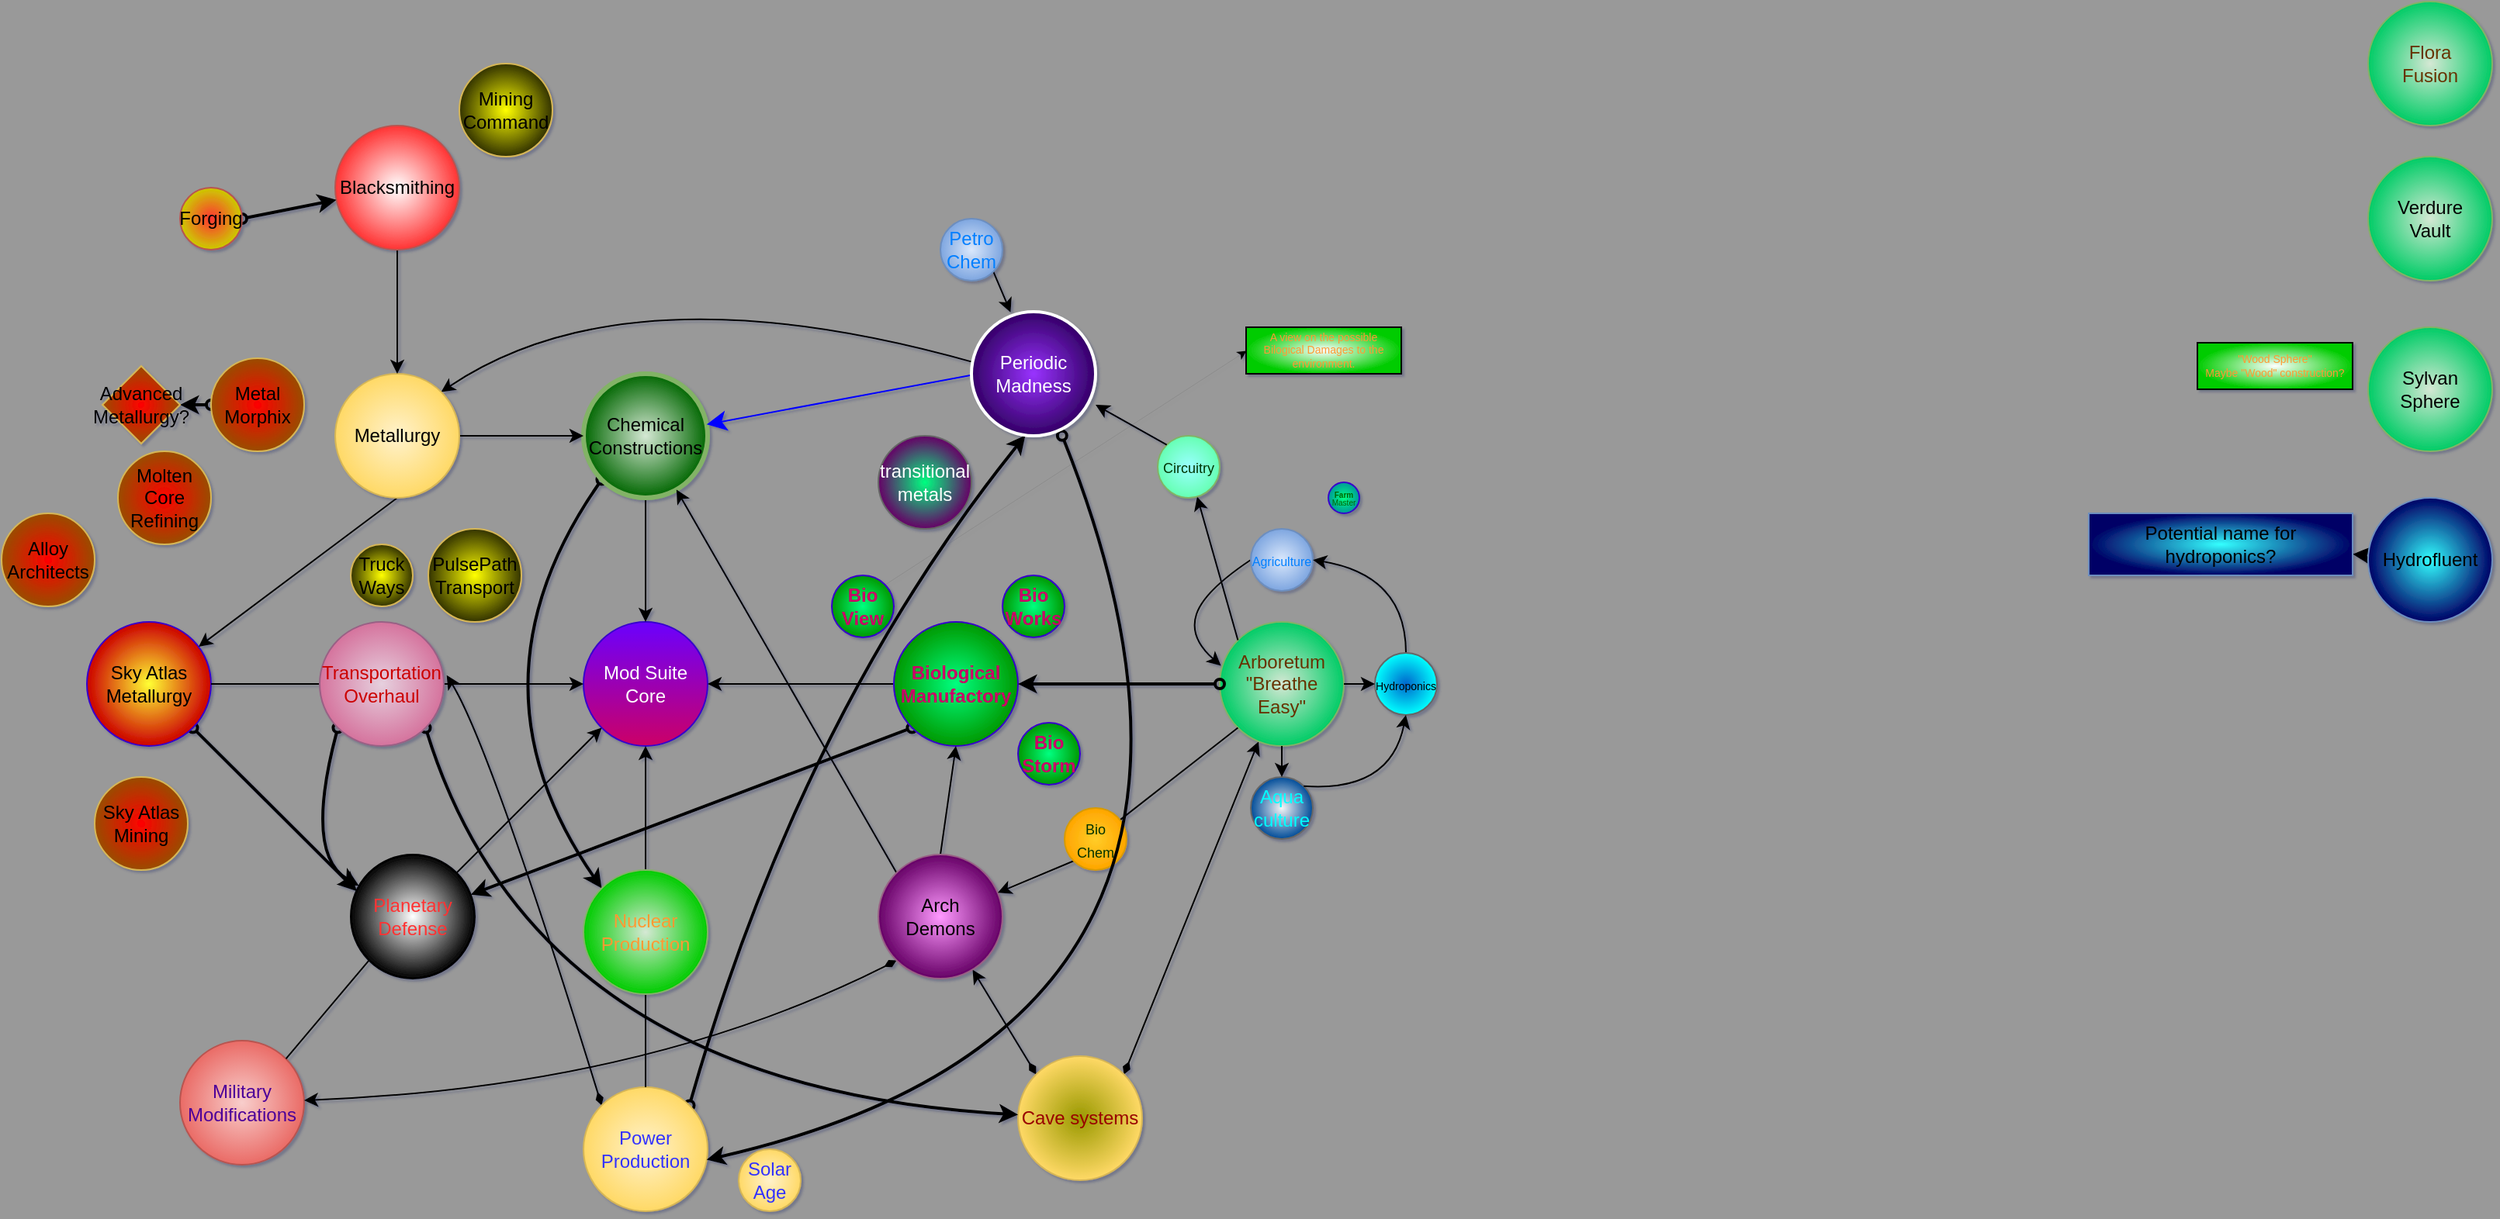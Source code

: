 <mxfile>
    <diagram id="1KCs2270RD2fHTfazo3g" name="Page-1">
        <mxGraphModel dx="1214" dy="611" grid="1" gridSize="10" guides="1" tooltips="1" connect="1" arrows="1" fold="1" page="1" pageScale="1" pageWidth="827" pageHeight="1169" background="#999999" math="0" shadow="1">
            <root>
                <mxCell id="0"/>
                <mxCell id="1" parent="0"/>
                <mxCell id="3" value="Mod Suite&lt;br&gt;Core" style="ellipse;whiteSpace=wrap;html=1;fillColor=#6a00ff;fontColor=#ffffff;strokeColor=#3700CC;gradientColor=#CC0066;" parent="1" vertex="1">
                    <mxGeometry x="400" y="520" width="80" height="80" as="geometry"/>
                </mxCell>
                <mxCell id="26" style="edgeStyle=none;html=1;exitX=0;exitY=0.5;exitDx=0;exitDy=0;entryX=1;entryY=0.5;entryDx=0;entryDy=0;fontColor=#000000;" parent="1" source="4" target="3" edge="1">
                    <mxGeometry relative="1" as="geometry"/>
                </mxCell>
                <mxCell id="78" style="edgeStyle=none;curved=1;jumpStyle=arc;html=1;exitX=0;exitY=1;exitDx=0;exitDy=0;strokeWidth=2;fontSize=7;fontColor=#FF3333;startArrow=oval;startFill=0;targetPerimeterSpacing=0;" parent="1" source="4" target="13" edge="1">
                    <mxGeometry relative="1" as="geometry"/>
                </mxCell>
                <mxCell id="4" value="&lt;font color=&quot;#cc0066&quot;&gt;&lt;b&gt;Biological&lt;br&gt;Manufactory&lt;/b&gt;&lt;/font&gt;" style="ellipse;whiteSpace=wrap;html=1;fillColor=#00FF80;fontColor=#ffffff;strokeColor=#3700CC;gradientColor=#009900;gradientDirection=radial;" parent="1" vertex="1">
                    <mxGeometry x="600" y="520" width="80" height="80" as="geometry"/>
                </mxCell>
                <mxCell id="25" style="edgeStyle=none;html=1;exitX=0.5;exitY=1;exitDx=0;exitDy=0;entryX=0.5;entryY=0;entryDx=0;entryDy=0;fontColor=#000000;" parent="1" source="6" target="3" edge="1">
                    <mxGeometry relative="1" as="geometry"/>
                </mxCell>
                <mxCell id="82" style="edgeStyle=none;curved=1;jumpStyle=arc;html=1;exitX=0;exitY=1;exitDx=0;exitDy=0;entryX=0;entryY=0;entryDx=0;entryDy=0;strokeWidth=2;fontSize=7;fontColor=#FF9933;startArrow=oval;startFill=0;targetPerimeterSpacing=0;" parent="1" source="6" target="11" edge="1">
                    <mxGeometry relative="1" as="geometry">
                        <Array as="points">
                            <mxPoint x="320" y="560"/>
                        </Array>
                    </mxGeometry>
                </mxCell>
                <mxCell id="6" value="Chemical Constructions" style="ellipse;whiteSpace=wrap;html=1;fillColor=#d5e8d4;strokeColor=#82b366;gradientColor=#006600;gradientDirection=radial;strokeWidth=3;" parent="1" vertex="1">
                    <mxGeometry x="400" y="360" width="80" height="80" as="geometry"/>
                </mxCell>
                <mxCell id="24" style="edgeStyle=none;html=1;exitX=1;exitY=0.5;exitDx=0;exitDy=0;entryX=0;entryY=0.5;entryDx=0;entryDy=0;fontColor=#000000;startArrow=none;" parent="1" source="9" target="3" edge="1">
                    <mxGeometry relative="1" as="geometry"/>
                </mxCell>
                <mxCell id="77" style="edgeStyle=none;curved=1;jumpStyle=arc;html=1;exitX=1;exitY=1;exitDx=0;exitDy=0;entryX=0.05;entryY=0.295;entryDx=0;entryDy=0;entryPerimeter=0;strokeWidth=2;fontSize=7;fontColor=#FF3333;startArrow=oval;startFill=0;targetPerimeterSpacing=0;" parent="1" source="8" target="13" edge="1">
                    <mxGeometry relative="1" as="geometry"/>
                </mxCell>
                <mxCell id="8" value="Sky Atlas&lt;br&gt;Metallurgy" style="ellipse;whiteSpace=wrap;html=1;fillColor=#FFFF33;fontColor=#000000;strokeColor=#3700CC;gradientColor=#CC0000;gradientDirection=radial;" parent="1" vertex="1">
                    <mxGeometry x="80" y="520" width="80" height="80" as="geometry"/>
                </mxCell>
                <mxCell id="27" style="edgeStyle=none;html=1;exitX=0.5;exitY=0;exitDx=0;exitDy=0;entryX=0.5;entryY=1;entryDx=0;entryDy=0;fontColor=#000000;startArrow=none;" parent="1" source="11" target="3" edge="1">
                    <mxGeometry relative="1" as="geometry"/>
                </mxCell>
                <mxCell id="72" style="edgeStyle=none;curved=1;jumpStyle=arc;html=1;exitX=0;exitY=0;exitDx=0;exitDy=0;entryX=1.023;entryY=0.43;entryDx=0;entryDy=0;fontSize=7;fontColor=#CC0000;startArrow=diamondThin;startFill=1;entryPerimeter=0;" parent="1" source="10" target="9" edge="1">
                    <mxGeometry relative="1" as="geometry">
                        <Array as="points">
                            <mxPoint x="340" y="600"/>
                        </Array>
                    </mxGeometry>
                </mxCell>
                <mxCell id="79" style="edgeStyle=none;curved=1;jumpStyle=arc;html=1;exitX=1;exitY=0;exitDx=0;exitDy=0;entryX=0.457;entryY=0.825;entryDx=0;entryDy=0;entryPerimeter=0;strokeWidth=2;fontSize=7;fontColor=#FF3333;startArrow=oval;startFill=0;targetPerimeterSpacing=0;" parent="1" source="10" target="17" edge="1">
                    <mxGeometry relative="1" as="geometry">
                        <Array as="points">
                            <mxPoint x="540" y="580"/>
                        </Array>
                    </mxGeometry>
                </mxCell>
                <mxCell id="10" value="&lt;font color=&quot;#3333ff&quot;&gt;Power Production&lt;/font&gt;" style="ellipse;whiteSpace=wrap;html=1;fillColor=#fff2cc;strokeColor=#d6b656;gradientColor=#ffd966;gradientDirection=radial;" parent="1" vertex="1">
                    <mxGeometry x="400" y="820" width="80" height="80" as="geometry"/>
                </mxCell>
                <mxCell id="51" style="edgeStyle=none;curved=1;jumpStyle=arc;html=1;exitX=1;exitY=0;exitDx=0;exitDy=0;entryX=0;entryY=1;entryDx=0;entryDy=0;fontSize=7;fontColor=#4C0099;startArrow=none;" parent="1" source="13" target="3" edge="1">
                    <mxGeometry relative="1" as="geometry"/>
                </mxCell>
                <mxCell id="12" value="&lt;font color=&quot;#4c0099&quot;&gt;Military&lt;br&gt;Modifications&lt;/font&gt;" style="ellipse;whiteSpace=wrap;html=1;fillColor=#f8cecc;strokeColor=#b85450;gradientColor=#ea6b66;gradientDirection=radial;" parent="1" vertex="1">
                    <mxGeometry x="140" y="790" width="80" height="80" as="geometry"/>
                </mxCell>
                <mxCell id="48" style="edgeStyle=none;curved=1;jumpStyle=arc;html=1;exitX=0;exitY=0;exitDx=0;exitDy=0;fontSize=7;fontColor=#3333FF;" parent="1" source="15" target="6" edge="1">
                    <mxGeometry relative="1" as="geometry">
                        <mxPoint x="460" y="450" as="targetPoint"/>
                    </mxGeometry>
                </mxCell>
                <mxCell id="49" style="edgeStyle=none;curved=1;jumpStyle=arc;html=1;exitX=0.5;exitY=0;exitDx=0;exitDy=0;entryX=0.5;entryY=1;entryDx=0;entryDy=0;fontSize=7;fontColor=#CC0066;" parent="1" source="15" target="4" edge="1">
                    <mxGeometry relative="1" as="geometry"/>
                </mxCell>
                <mxCell id="67" style="edgeStyle=none;curved=1;jumpStyle=arc;html=1;exitX=0;exitY=1;exitDx=0;exitDy=0;fontSize=7;fontColor=#4C0099;startArrow=diamondThin;startFill=1;" parent="1" source="15" target="12" edge="1">
                    <mxGeometry relative="1" as="geometry">
                        <Array as="points">
                            <mxPoint x="440" y="820"/>
                        </Array>
                    </mxGeometry>
                </mxCell>
                <mxCell id="69" style="edgeStyle=none;curved=1;jumpStyle=arc;html=1;exitX=0;exitY=0;exitDx=0;exitDy=0;fontSize=7;fontColor=#990000;startArrow=diamondThin;startFill=1;" parent="1" source="16" target="15" edge="1">
                    <mxGeometry relative="1" as="geometry">
                        <mxPoint x="660" y="790" as="targetPoint"/>
                    </mxGeometry>
                </mxCell>
                <mxCell id="70" style="edgeStyle=none;curved=1;jumpStyle=arc;html=1;exitX=1;exitY=0;exitDx=0;exitDy=0;fontSize=7;fontColor=#990000;startArrow=diamondThin;startFill=1;" parent="1" source="16" target="5" edge="1">
                    <mxGeometry relative="1" as="geometry"/>
                </mxCell>
                <mxCell id="16" value="&lt;font color=&quot;#990000&quot;&gt;Cave systems&lt;/font&gt;" style="ellipse;whiteSpace=wrap;html=1;fillColor=#999900;strokeColor=#d6b656;gradientColor=#ffd966;gradientDirection=radial;" parent="1" vertex="1">
                    <mxGeometry x="680" y="800" width="80" height="80" as="geometry"/>
                </mxCell>
                <mxCell id="29" value="" style="edgeStyle=none;html=1;fontColor=#000000;exitX=0.172;exitY=0.507;exitDx=0;exitDy=0;exitPerimeter=0;fillColor=#dae8fc;gradientColor=#7ea6e0;strokeColor=#0000FF;endSize=10;startSize=10;jumpSize=12;jumpStyle=gap;curved=1;" parent="1" source="17" target="6" edge="1">
                    <mxGeometry relative="1" as="geometry"/>
                </mxCell>
                <mxCell id="33" style="edgeStyle=none;html=1;exitX=0.189;exitY=0.441;exitDx=0;exitDy=0;entryX=1;entryY=0;entryDx=0;entryDy=0;fontColor=#007FFF;jumpStyle=arc;curved=1;exitPerimeter=0;" parent="1" source="17" target="18" edge="1">
                    <mxGeometry relative="1" as="geometry">
                        <Array as="points">
                            <mxPoint x="430" y="290"/>
                        </Array>
                    </mxGeometry>
                </mxCell>
                <mxCell id="23" style="edgeStyle=none;html=1;exitX=0.5;exitY=1;exitDx=0;exitDy=0;fontColor=#000000;" parent="1" source="18" target="8" edge="1">
                    <mxGeometry relative="1" as="geometry"/>
                </mxCell>
                <mxCell id="28" style="edgeStyle=none;html=1;exitX=1;exitY=0.5;exitDx=0;exitDy=0;fontColor=#000000;" parent="1" source="18" target="6" edge="1">
                    <mxGeometry relative="1" as="geometry"/>
                </mxCell>
                <mxCell id="18" value="Metallurgy" style="ellipse;whiteSpace=wrap;html=1;gradientDirection=radial;fillColor=#fff2cc;strokeColor=#d6b656;gradientColor=#ffd966;fontColor=#000000;" parent="1" vertex="1">
                    <mxGeometry x="240" y="360" width="80" height="80" as="geometry"/>
                </mxCell>
                <mxCell id="22" style="edgeStyle=none;html=1;exitX=0.5;exitY=1;exitDx=0;exitDy=0;fontColor=#000000;" parent="1" source="20" target="18" edge="1">
                    <mxGeometry relative="1" as="geometry"/>
                </mxCell>
                <mxCell id="20" value="Blacksmithing" style="ellipse;whiteSpace=wrap;html=1;fillColor=default;strokeColor=#b85450;gradientColor=#FF3333;gradientDirection=radial;" parent="1" vertex="1">
                    <mxGeometry x="240" y="200" width="80" height="80" as="geometry"/>
                </mxCell>
                <mxCell id="80" style="edgeStyle=none;curved=1;jumpStyle=arc;html=1;exitX=1;exitY=0.5;exitDx=0;exitDy=0;strokeWidth=2;fontSize=7;fontColor=#FF3333;startArrow=oval;startFill=0;targetPerimeterSpacing=0;" parent="1" source="45" target="20" edge="1">
                    <mxGeometry relative="1" as="geometry"/>
                </mxCell>
                <mxCell id="45" value="&lt;font color=&quot;#000000&quot;&gt;Forging&lt;/font&gt;" style="ellipse;whiteSpace=wrap;html=1;aspect=fixed;fillColor=#FF3333;gradientColor=#CCCC00;strokeColor=#b85450;gradientDirection=radial;" parent="1" vertex="1">
                    <mxGeometry x="140" y="240" width="40" height="40" as="geometry"/>
                </mxCell>
                <mxCell id="47" value="" style="group" parent="1" vertex="1" connectable="0">
                    <mxGeometry x="790" y="460" width="160" height="200" as="geometry"/>
                </mxCell>
                <mxCell id="5" value="&lt;font color=&quot;#663300&quot;&gt;Arboretum&lt;br&gt;&quot;Breathe&lt;br&gt;Easy&quot;&lt;br&gt;&lt;/font&gt;" style="ellipse;whiteSpace=wrap;html=1;fillColor=#d5e8d4;strokeColor=#82b366;gradientColor=#00CC66;gradientDirection=radial;" parent="47" vertex="1">
                    <mxGeometry x="20" y="60" width="80" height="80" as="geometry"/>
                </mxCell>
                <mxCell id="44" style="edgeStyle=none;curved=1;jumpStyle=arc;html=1;exitX=0;exitY=0.5;exitDx=0;exitDy=0;fontSize=7;fontColor=#000000;entryX=0.01;entryY=0.353;entryDx=0;entryDy=0;entryPerimeter=0;" parent="47" source="37" target="5" edge="1">
                    <mxGeometry relative="1" as="geometry">
                        <mxPoint x="10" y="90" as="targetPoint"/>
                        <Array as="points">
                            <mxPoint x="10" y="40"/>
                            <mxPoint y="70"/>
                        </Array>
                    </mxGeometry>
                </mxCell>
                <mxCell id="37" value="&lt;font style=&quot;font-size: 8px;&quot; color=&quot;#007fff&quot;&gt;Agriculture&lt;/font&gt;" style="ellipse;whiteSpace=wrap;html=1;aspect=fixed;fillColor=#dae8fc;gradientColor=#7ea6e0;strokeColor=#6c8ebf;gradientDirection=radial;" parent="47" vertex="1">
                    <mxGeometry x="40" width="40" height="40" as="geometry"/>
                </mxCell>
                <mxCell id="38" value="&lt;font color=&quot;#00ffff&quot;&gt;Aqua&lt;br&gt;culture&lt;/font&gt;" style="ellipse;whiteSpace=wrap;html=1;aspect=fixed;fillColor=#f5f5f5;gradientColor=#004C99;strokeColor=#666666;gradientDirection=radial;" parent="47" vertex="1">
                    <mxGeometry x="40" y="160" width="40" height="40" as="geometry"/>
                </mxCell>
                <mxCell id="42" style="edgeStyle=none;curved=1;jumpStyle=arc;html=1;exitX=0.5;exitY=1;exitDx=0;exitDy=0;entryX=0.5;entryY=0;entryDx=0;entryDy=0;fontSize=7;fontColor=#000000;" parent="47" source="5" target="38" edge="1">
                    <mxGeometry relative="1" as="geometry"/>
                </mxCell>
                <mxCell id="43" style="edgeStyle=none;curved=1;jumpStyle=arc;html=1;exitX=0.5;exitY=0;exitDx=0;exitDy=0;fontSize=7;fontColor=#000000;entryX=1;entryY=0.5;entryDx=0;entryDy=0;" parent="47" source="39" target="37" edge="1">
                    <mxGeometry relative="1" as="geometry">
                        <Array as="points">
                            <mxPoint x="140" y="30"/>
                        </Array>
                    </mxGeometry>
                </mxCell>
                <mxCell id="39" value="&lt;font color=&quot;#000000&quot; style=&quot;font-size: 7px;&quot;&gt;Hydroponics&lt;/font&gt;" style="ellipse;whiteSpace=wrap;html=1;aspect=fixed;fillColor=#0066CC;gradientColor=#00FFFF;strokeColor=#666666;gradientDirection=radial;" parent="47" vertex="1">
                    <mxGeometry x="120" y="80" width="40" height="40" as="geometry"/>
                </mxCell>
                <mxCell id="41" style="edgeStyle=none;curved=1;jumpStyle=arc;html=1;exitX=1;exitY=0.5;exitDx=0;exitDy=0;fontSize=7;fontColor=#000000;" parent="47" source="5" target="39" edge="1">
                    <mxGeometry relative="1" as="geometry"/>
                </mxCell>
                <mxCell id="40" style="edgeStyle=none;curved=1;jumpStyle=arc;html=1;exitX=1;exitY=0;exitDx=0;exitDy=0;fontSize=7;fontColor=#000000;entryX=0.5;entryY=1;entryDx=0;entryDy=0;" parent="47" source="38" target="39" edge="1">
                    <mxGeometry relative="1" as="geometry">
                        <mxPoint x="150" y="130" as="targetPoint"/>
                        <Array as="points">
                            <mxPoint x="130" y="170"/>
                        </Array>
                    </mxGeometry>
                </mxCell>
                <mxCell id="63" value="" style="edgeStyle=none;curved=1;jumpStyle=arc;html=1;exitX=0;exitY=1;exitDx=0;exitDy=0;fontSize=7;fontColor=#CC0066;endArrow=none;" parent="1" source="5" target="62" edge="1">
                    <mxGeometry relative="1" as="geometry">
                        <mxPoint x="731.716" y="588.284" as="sourcePoint"/>
                        <mxPoint x="628.284" y="691.716" as="targetPoint"/>
                    </mxGeometry>
                </mxCell>
                <mxCell id="68" value="" style="group" parent="1" vertex="1" connectable="0">
                    <mxGeometry x="590" y="640" width="160" height="110" as="geometry"/>
                </mxCell>
                <mxCell id="15" value="Arch&lt;br&gt;Demons" style="ellipse;whiteSpace=wrap;html=1;fillColor=#FF99FF;strokeColor=#996185;gradientColor=#660066;gradientDirection=radial;" parent="68" vertex="1">
                    <mxGeometry y="30" width="80" height="80" as="geometry"/>
                </mxCell>
                <mxCell id="50" style="edgeStyle=none;curved=1;jumpStyle=arc;html=1;exitX=0;exitY=1;exitDx=0;exitDy=0;fontSize=7;fontColor=#CC0066;startArrow=none;" parent="68" source="62" target="15" edge="1">
                    <mxGeometry relative="1" as="geometry"/>
                </mxCell>
                <mxCell id="62" value="&lt;font color=&quot;#003300&quot; style=&quot;font-size: 9px;&quot;&gt;Bio&lt;br&gt;Chem&lt;br&gt;&lt;/font&gt;" style="ellipse;whiteSpace=wrap;html=1;aspect=fixed;fillColor=#ffcd28;gradientColor=#ffa500;strokeColor=#d79b00;gradientDirection=radial;" parent="68" vertex="1">
                    <mxGeometry x="120" width="40" height="40" as="geometry"/>
                </mxCell>
                <mxCell id="71" value="" style="edgeStyle=none;html=1;exitX=1;exitY=0.5;exitDx=0;exitDy=0;entryX=0;entryY=0.5;entryDx=0;entryDy=0;fontColor=#000000;endArrow=none;" parent="1" source="8" target="9" edge="1">
                    <mxGeometry relative="1" as="geometry">
                        <mxPoint x="160" y="570" as="sourcePoint"/>
                        <mxPoint x="400" y="560" as="targetPoint"/>
                    </mxGeometry>
                </mxCell>
                <mxCell id="73" style="edgeStyle=none;curved=1;jumpStyle=arc;html=1;exitX=1;exitY=1;exitDx=0;exitDy=0;fontSize=7;fontColor=#CC0000;startArrow=oval;startFill=0;targetPerimeterSpacing=0;strokeWidth=2;" parent="1" source="9" target="16" edge="1">
                    <mxGeometry relative="1" as="geometry">
                        <Array as="points">
                            <mxPoint x="370" y="820"/>
                        </Array>
                    </mxGeometry>
                </mxCell>
                <mxCell id="76" style="edgeStyle=none;curved=1;jumpStyle=arc;html=1;exitX=0;exitY=1;exitDx=0;exitDy=0;strokeWidth=2;fontSize=7;fontColor=#FF3333;startArrow=oval;startFill=0;targetPerimeterSpacing=0;" parent="1" source="9" target="13" edge="1">
                    <mxGeometry relative="1" as="geometry">
                        <Array as="points">
                            <mxPoint x="220" y="670"/>
                        </Array>
                    </mxGeometry>
                </mxCell>
                <mxCell id="9" value="&lt;font color=&quot;#cc0000&quot;&gt;Transportation&lt;br&gt;Overhaul&lt;/font&gt;" style="ellipse;whiteSpace=wrap;html=1;fillColor=#e6d0de;strokeColor=#996185;gradientColor=#d5739d;gradientDirection=radial;" parent="1" vertex="1">
                    <mxGeometry x="230" y="520" width="80" height="80" as="geometry"/>
                </mxCell>
                <mxCell id="74" style="edgeStyle=none;curved=1;jumpStyle=arc;html=1;exitX=0;exitY=0.5;exitDx=0;exitDy=0;entryX=1;entryY=0.5;entryDx=0;entryDy=0;strokeWidth=2;fontSize=7;fontColor=#CC0000;startArrow=oval;startFill=0;targetPerimeterSpacing=0;" parent="1" source="5" target="4" edge="1">
                    <mxGeometry relative="1" as="geometry"/>
                </mxCell>
                <mxCell id="75" value="" style="edgeStyle=none;curved=1;jumpStyle=arc;html=1;exitX=1;exitY=0;exitDx=0;exitDy=0;entryX=0;entryY=1;entryDx=0;entryDy=0;fontSize=7;fontColor=#4C0099;endArrow=none;" parent="1" source="12" target="13" edge="1">
                    <mxGeometry relative="1" as="geometry">
                        <mxPoint x="208.284" y="801.716" as="sourcePoint"/>
                        <mxPoint x="411.716" y="588.284" as="targetPoint"/>
                    </mxGeometry>
                </mxCell>
                <mxCell id="13" value="&lt;font color=&quot;#ff3333&quot;&gt;Planetary&lt;br&gt;Defense&lt;/font&gt;" style="ellipse;whiteSpace=wrap;html=1;gradientColor=#000000;gradientDirection=radial;fillColor=#FFFFFF;" parent="1" vertex="1">
                    <mxGeometry x="250" y="670" width="80" height="80" as="geometry"/>
                </mxCell>
                <mxCell id="81" value="" style="edgeStyle=none;html=1;exitX=0.5;exitY=0;exitDx=0;exitDy=0;entryX=0.5;entryY=1;entryDx=0;entryDy=0;fontColor=#000000;endArrow=none;" parent="1" source="10" target="11" edge="1">
                    <mxGeometry relative="1" as="geometry">
                        <mxPoint x="440" y="940.0" as="sourcePoint"/>
                        <mxPoint x="440" y="600.0" as="targetPoint"/>
                    </mxGeometry>
                </mxCell>
                <mxCell id="11" value="&lt;font color=&quot;#ff9933&quot;&gt;Nuclear&lt;br&gt;Production&lt;/font&gt;" style="ellipse;whiteSpace=wrap;html=1;fillColor=#d5e8d4;strokeColor=#82b366;gradientColor=#00CC00;gradientDirection=radial;" parent="1" vertex="1">
                    <mxGeometry x="400" y="680" width="80" height="80" as="geometry"/>
                </mxCell>
                <mxCell id="83" style="edgeStyle=none;curved=1;jumpStyle=arc;html=1;strokeWidth=2;fontSize=7;fontColor=#FF9933;startArrow=oval;startFill=0;targetPerimeterSpacing=0;entryX=0.992;entryY=0.585;entryDx=0;entryDy=0;entryPerimeter=0;exitX=0.651;exitY=0.827;exitDx=0;exitDy=0;exitPerimeter=0;" parent="1" source="17" target="10" edge="1">
                    <mxGeometry relative="1" as="geometry">
                        <mxPoint x="500" y="800" as="targetPoint"/>
                        <mxPoint x="740" y="420" as="sourcePoint"/>
                        <Array as="points">
                            <mxPoint x="860" y="780"/>
                        </Array>
                    </mxGeometry>
                </mxCell>
                <mxCell id="85" value="&lt;font color=&quot;#663300&quot;&gt;Flora&lt;br&gt;Fusion&lt;br&gt;&lt;/font&gt;" style="ellipse;whiteSpace=wrap;html=1;fillColor=#d5e8d4;strokeColor=#82b366;gradientColor=#00CC66;gradientDirection=radial;" parent="1" vertex="1">
                    <mxGeometry x="1550" y="120" width="80" height="80" as="geometry"/>
                </mxCell>
                <mxCell id="87" value="&lt;div style=&quot;&quot;&gt;Verdure&lt;br&gt;Vault&lt;/div&gt;" style="ellipse;whiteSpace=wrap;html=1;fillColor=#d5e8d4;strokeColor=#82b366;gradientColor=#00CC66;gradientDirection=radial;align=center;" parent="1" vertex="1">
                    <mxGeometry x="1550" y="220" width="80" height="80" as="geometry"/>
                </mxCell>
                <mxCell id="88" value="&lt;div style=&quot;&quot;&gt;Sylvan&lt;br&gt;Sphere&lt;/div&gt;" style="ellipse;whiteSpace=wrap;html=1;fillColor=#d5e8d4;strokeColor=#82b366;gradientColor=#00CC66;gradientDirection=radial;align=center;" parent="1" vertex="1">
                    <mxGeometry x="1550" y="330" width="80" height="80" as="geometry"/>
                </mxCell>
                <mxCell id="89" value="&quot;Wood Sphere&quot;&lt;br&gt;Maybe &quot;Wood&quot; construction?" style="whiteSpace=wrap;html=1;labelBackgroundColor=none;fontSize=7;fontColor=#FF9933;fillColor=#FFFFFF;gradientColor=#00CC00;gradientDirection=radial;" parent="1" vertex="1">
                    <mxGeometry x="1440" y="340" width="100" height="30" as="geometry"/>
                </mxCell>
                <mxCell id="92" value="" style="edgeStyle=none;curved=1;jumpStyle=arc;html=1;strokeWidth=2;fontSize=7;fontColor=#FF9933;startArrow=oval;startFill=0;targetPerimeterSpacing=0;" parent="1" source="90" target="91" edge="1">
                    <mxGeometry relative="1" as="geometry"/>
                </mxCell>
                <mxCell id="90" value="&lt;div style=&quot;&quot;&gt;Hydrofluent&lt;/div&gt;" style="ellipse;whiteSpace=wrap;html=1;fillColor=#33FFFF;strokeColor=#6c8ebf;gradientColor=#000066;gradientDirection=radial;align=center;" parent="1" vertex="1">
                    <mxGeometry x="1550" y="440" width="80" height="80" as="geometry"/>
                </mxCell>
                <mxCell id="91" value="Potential name for hydroponics?" style="whiteSpace=wrap;html=1;fillColor=#33FFFF;strokeColor=#6c8ebf;gradientColor=#000066;gradientDirection=radial;" parent="1" vertex="1">
                    <mxGeometry x="1370" y="450" width="170" height="40" as="geometry"/>
                </mxCell>
                <mxCell id="95" value="" style="edgeStyle=none;curved=1;jumpStyle=arc;html=1;strokeWidth=2;fontSize=7;fontColor=#FF9933;startArrow=oval;startFill=0;targetPerimeterSpacing=0;" parent="1" source="93" target="94" edge="1">
                    <mxGeometry relative="1" as="geometry"/>
                </mxCell>
                <mxCell id="93" value="Metal&lt;br&gt;Morphix" style="ellipse;whiteSpace=wrap;html=1;gradientDirection=radial;fillColor=#FF0000;strokeColor=#d6b656;gradientColor=#994C00;fontColor=#000000;" parent="1" vertex="1">
                    <mxGeometry x="160" y="350" width="60" height="60" as="geometry"/>
                </mxCell>
                <mxCell id="94" value="Advanced&lt;br&gt;Metallurgy?" style="rhombus;whiteSpace=wrap;html=1;fillColor=#FF0000;strokeColor=#d6b656;fontColor=#000000;gradientDirection=radial;gradientColor=#994C00;" parent="1" vertex="1">
                    <mxGeometry x="90" y="355" width="50" height="50" as="geometry"/>
                </mxCell>
                <mxCell id="35" style="edgeStyle=none;curved=1;jumpStyle=arc;html=1;exitX=0;exitY=0;exitDx=0;exitDy=0;fontSize=9;fontColor=#003300;" parent="1" source="5" target="34" edge="1">
                    <mxGeometry relative="1" as="geometry"/>
                </mxCell>
                <mxCell id="98" value="" style="group" parent="1" vertex="1" connectable="0">
                    <mxGeometry x="590" y="260" width="220" height="200" as="geometry"/>
                </mxCell>
                <mxCell id="17" value="Periodic&lt;br&gt;Madness" style="ellipse;whiteSpace=wrap;html=1;fillColor=#9933FF;fontColor=#ffffff;strokeColor=#FFFFFF;gradientColor=#330066;strokeWidth=2;perimeterSpacing=21;gradientDirection=radial;container=0;" parent="98" vertex="1">
                    <mxGeometry x="60" y="60" width="80" height="80" as="geometry"/>
                </mxCell>
                <mxCell id="32" style="edgeStyle=none;html=1;exitX=1;exitY=1;exitDx=0;exitDy=0;entryX=0.379;entryY=0.175;entryDx=0;entryDy=0;entryPerimeter=0;fontColor=#007FFF;" parent="98" source="30" target="17" edge="1">
                    <mxGeometry relative="1" as="geometry"/>
                </mxCell>
                <mxCell id="30" value="&lt;font color=&quot;#007fff&quot;&gt;Petro&lt;br&gt;Chem&lt;/font&gt;" style="ellipse;whiteSpace=wrap;html=1;aspect=fixed;fillColor=#dae8fc;gradientColor=#7ea6e0;strokeColor=#6c8ebf;gradientDirection=radial;container=0;" parent="98" vertex="1">
                    <mxGeometry x="40" width="40" height="40" as="geometry"/>
                </mxCell>
                <mxCell id="34" value="&lt;font color=&quot;#003300&quot; style=&quot;font-size: 9px;&quot;&gt;Circuitry&lt;/font&gt;" style="ellipse;whiteSpace=wrap;html=1;aspect=fixed;fillColor=#99FFFF;gradientColor=#66FFB3;strokeColor=#82b366;gradientDirection=radial;container=0;" parent="98" vertex="1">
                    <mxGeometry x="180" y="140" width="40" height="40" as="geometry"/>
                </mxCell>
                <mxCell id="46" value="&lt;font color=&quot;#ffffff&quot;&gt;transitional&lt;br&gt;metals&lt;/font&gt;" style="ellipse;whiteSpace=wrap;html=1;aspect=fixed;fillColor=#00FF80;gradientColor=#660066;strokeColor=#666666;gradientDirection=radial;container=0;" parent="98" vertex="1">
                    <mxGeometry y="140" width="60" height="60" as="geometry"/>
                </mxCell>
                <mxCell id="36" style="edgeStyle=none;curved=1;jumpStyle=arc;html=1;exitX=0;exitY=0;exitDx=0;exitDy=0;entryX=0.828;entryY=0.664;entryDx=0;entryDy=0;entryPerimeter=0;fontSize=9;fontColor=#003300;" parent="98" source="34" target="17" edge="1">
                    <mxGeometry relative="1" as="geometry"/>
                </mxCell>
                <mxCell id="99" value="Molten&lt;br&gt;Core&lt;br&gt;Refining" style="ellipse;whiteSpace=wrap;html=1;gradientDirection=radial;fillColor=#FF0000;strokeColor=#d6b656;gradientColor=#994C00;fontColor=#000000;" parent="1" vertex="1">
                    <mxGeometry x="100" y="410" width="60" height="60" as="geometry"/>
                </mxCell>
                <mxCell id="100" value="Sky Atlas&lt;br&gt;Mining" style="ellipse;whiteSpace=wrap;html=1;gradientDirection=radial;fillColor=#FF0000;strokeColor=#d6b656;gradientColor=#994C00;fontColor=#000000;" parent="1" vertex="1">
                    <mxGeometry x="85" y="620" width="60" height="60" as="geometry"/>
                </mxCell>
                <mxCell id="101" value="Alloy&lt;br&gt;Architects" style="ellipse;whiteSpace=wrap;html=1;gradientDirection=radial;fillColor=#FF0000;strokeColor=#d6b656;gradientColor=#994C00;fontColor=#000000;" parent="1" vertex="1">
                    <mxGeometry x="25" y="450" width="60" height="60" as="geometry"/>
                </mxCell>
                <mxCell id="102" value="PulsePath&lt;br&gt;Transport" style="ellipse;whiteSpace=wrap;html=1;gradientDirection=radial;fillColor=#FFFF00;strokeColor=#d6b656;gradientColor=#333300;fontColor=#000000;" parent="1" vertex="1">
                    <mxGeometry x="300" y="460" width="60" height="60" as="geometry"/>
                </mxCell>
                <mxCell id="103" value="Truck&lt;br&gt;Ways" style="ellipse;whiteSpace=wrap;html=1;gradientDirection=radial;fillColor=#FFFF00;strokeColor=#d6b656;gradientColor=#333300;fontColor=#000000;" vertex="1" parent="1">
                    <mxGeometry x="250" y="470" width="40" height="40" as="geometry"/>
                </mxCell>
                <mxCell id="104" value="Mining&lt;br&gt;Command" style="ellipse;whiteSpace=wrap;html=1;gradientDirection=radial;fillColor=#FFFF00;strokeColor=#d6b656;gradientColor=#333300;fontColor=#000000;" vertex="1" parent="1">
                    <mxGeometry x="320" y="160" width="60" height="60" as="geometry"/>
                </mxCell>
                <mxCell id="105" value="&lt;font color=&quot;#cc0066&quot;&gt;&lt;b&gt;Bio&lt;br&gt;Works&lt;/b&gt;&lt;/font&gt;" style="ellipse;whiteSpace=wrap;html=1;fillColor=#00FF80;fontColor=#ffffff;strokeColor=#3700CC;gradientColor=#009900;gradientDirection=radial;" vertex="1" parent="1">
                    <mxGeometry x="670" y="490" width="40" height="40" as="geometry"/>
                </mxCell>
                <mxCell id="106" value="&lt;font color=&quot;#cc0066&quot;&gt;&lt;b&gt;Bio&lt;br&gt;Storm&lt;/b&gt;&lt;/font&gt;" style="ellipse;whiteSpace=wrap;html=1;fillColor=#00FF80;fontColor=#ffffff;strokeColor=#3700CC;gradientColor=#009900;gradientDirection=radial;" vertex="1" parent="1">
                    <mxGeometry x="680" y="585" width="40" height="40" as="geometry"/>
                </mxCell>
                <mxCell id="107" value="&lt;p style=&quot;line-height: 100%; font-size: 5px;&quot;&gt;&lt;font color=&quot;#006600&quot; style=&quot;font-size: 5px;&quot;&gt;&lt;font style=&quot;font-size: 5px;&quot;&gt;&lt;b style=&quot;&quot;&gt;Farm&lt;br&gt;&lt;/b&gt;&lt;/font&gt;Master&lt;/font&gt;&lt;br&gt;&lt;/p&gt;" style="ellipse;whiteSpace=wrap;html=1;fillColor=#00FF80;fontColor=#ffffff;strokeColor=#3700CC;gradientColor=#009999;gradientDirection=radial;" vertex="1" parent="1">
                    <mxGeometry x="880" y="430" width="20" height="20" as="geometry"/>
                </mxCell>
                <mxCell id="114" style="edgeStyle=none;html=1;exitX=1;exitY=0;exitDx=0;exitDy=0;entryX=0;entryY=0.5;entryDx=0;entryDy=0;fontSize=5;fontColor=#006600;rounded=0;strokeWidth=0;" edge="1" parent="1" source="108" target="113">
                    <mxGeometry relative="1" as="geometry"/>
                </mxCell>
                <mxCell id="108" value="&lt;font color=&quot;#cc0066&quot;&gt;&lt;b&gt;Bio&lt;br&gt;View&lt;br&gt;&lt;/b&gt;&lt;/font&gt;" style="ellipse;whiteSpace=wrap;html=1;fillColor=#00FF80;fontColor=#ffffff;strokeColor=#3700CC;gradientColor=#009900;gradientDirection=radial;" vertex="1" parent="1">
                    <mxGeometry x="560" y="490" width="40" height="40" as="geometry"/>
                </mxCell>
                <mxCell id="113" value="A view on the possible&lt;br&gt;Bilogical Damages to the environment." style="whiteSpace=wrap;html=1;labelBackgroundColor=none;fontSize=7;fontColor=#FF9933;fillColor=#FFFFFF;gradientColor=#00CC00;gradientDirection=radial;" vertex="1" parent="1">
                    <mxGeometry x="827" y="330" width="100" height="30" as="geometry"/>
                </mxCell>
                <mxCell id="115" value="&lt;font color=&quot;#3333ff&quot;&gt;Solar&lt;br&gt;Age&lt;br&gt;&lt;/font&gt;" style="ellipse;whiteSpace=wrap;html=1;fillColor=#fff2cc;strokeColor=#d6b656;gradientColor=#ffd966;gradientDirection=radial;" vertex="1" parent="1">
                    <mxGeometry x="500" y="860" width="40" height="40" as="geometry"/>
                </mxCell>
            </root>
        </mxGraphModel>
    </diagram>
</mxfile>